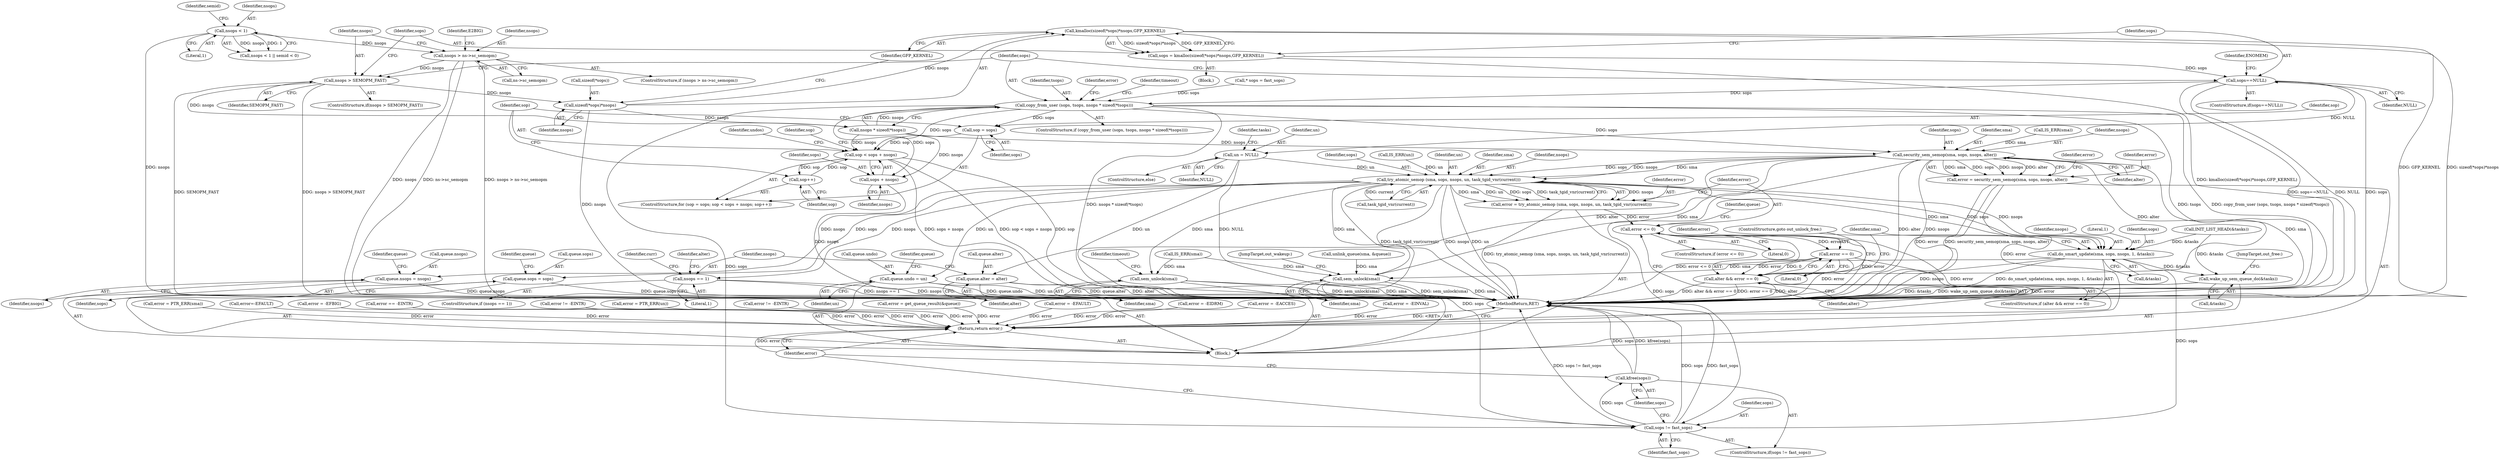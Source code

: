 digraph "0_linux_6062a8dc0517bce23e3c2f7d2fea5e22411269a3_0@API" {
"1000183" [label="(Call,kmalloc(sizeof(*sops)*nsops,GFP_KERNEL))"];
"1000184" [label="(Call,sizeof(*sops)*nsops)"];
"1000177" [label="(Call,nsops > SEMOPM_FAST)"];
"1000168" [label="(Call,nsops > ns->sc_semopm)"];
"1000158" [label="(Call,nsops < 1)"];
"1000181" [label="(Call,sops = kmalloc(sizeof(*sops)*nsops,GFP_KERNEL))"];
"1000191" [label="(Call,sops==NULL)"];
"1000198" [label="(Call,copy_from_user (sops, tsops, nsops * sizeof(*tsops)))"];
"1000263" [label="(Call,sop = sops)"];
"1000266" [label="(Call,sop < sops + nsops)"];
"1000271" [label="(Call,sop++)"];
"1000268" [label="(Call,sops + nsops)"];
"1000378" [label="(Call,security_sem_semop(sma, sops, nsops, alter))"];
"1000376" [label="(Call,error = security_sem_semop(sma, sops, nsops, alter))"];
"1000631" [label="(Return,return error;)"];
"1000415" [label="(Call,try_atomic_semop (sma, sops, nsops, un, task_tgid_vnr(current)))"];
"1000413" [label="(Call,error = try_atomic_semop (sma, sops, nsops, un, task_tgid_vnr(current)))"];
"1000423" [label="(Call,error <= 0)"];
"1000430" [label="(Call,error == 0)"];
"1000428" [label="(Call,alter && error == 0)"];
"1000433" [label="(Call,do_smart_update(sma, sops, nsops, 1, &tasks))"];
"1000618" [label="(Call,sem_unlock(sma))"];
"1000621" [label="(Call,wake_up_sem_queue_do(&tasks))"];
"1000626" [label="(Call,sops != fast_sops)"];
"1000629" [label="(Call,kfree(sops))"];
"1000441" [label="(Call,queue.sops = sops)"];
"1000446" [label="(Call,queue.nsops = nsops)"];
"1000451" [label="(Call,queue.undo = un)"];
"1000468" [label="(Call,nsops == 1)"];
"1000548" [label="(Call,sem_unlock(sma))"];
"1000462" [label="(Call,queue.alter = alter)"];
"1000321" [label="(Call,un = NULL)"];
"1000249" [label="(Call,error = -EINVAL)"];
"1000189" [label="(Identifier,GFP_KERNEL)"];
"1000265" [label="(Identifier,sops)"];
"1000326" [label="(Identifier,tasks)"];
"1000382" [label="(Identifier,alter)"];
"1000453" [label="(Identifier,queue)"];
"1000199" [label="(Identifier,sops)"];
"1000340" [label="(Call,error = PTR_ERR(sma))"];
"1000469" [label="(Identifier,nsops)"];
"1000197" [label="(ControlStructure,if (copy_from_user (sops, tsops, nsops * sizeof(*tsops))))"];
"1000180" [label="(Block,)"];
"1000551" [label="(Identifier,timeout)"];
"1000451" [label="(Call,queue.undo = un)"];
"1000622" [label="(Call,&tasks)"];
"1000207" [label="(Call,error=-EFAULT)"];
"1000628" [label="(Identifier,fast_sops)"];
"1000191" [label="(Call,sops==NULL)"];
"1000304" [label="(Identifier,undos)"];
"1000376" [label="(Call,error = security_sem_semop(sma, sops, nsops, alter))"];
"1000582" [label="(Call,IS_ERR(sma))"];
"1000176" [label="(ControlStructure,if(nsops > SEMOPM_FAST))"];
"1000345" [label="(Call,error = -EFBIG)"];
"1000128" [label="(Call,* sops = fast_sops)"];
"1000377" [label="(Identifier,error)"];
"1000470" [label="(Literal,1)"];
"1000175" [label="(Identifier,E2BIG)"];
"1000158" [label="(Call,nsops < 1)"];
"1000415" [label="(Call,try_atomic_semop (sma, sops, nsops, un, task_tgid_vnr(current)))"];
"1000271" [label="(Call,sop++)"];
"1000162" [label="(Identifier,semid)"];
"1000436" [label="(Identifier,nsops)"];
"1000632" [label="(Identifier,error)"];
"1000188" [label="(Identifier,nsops)"];
"1000433" [label="(Call,do_smart_update(sma, sops, nsops, 1, &tasks))"];
"1000418" [label="(Identifier,nsops)"];
"1000625" [label="(ControlStructure,if(sops != fast_sops))"];
"1000466" [label="(Identifier,alter)"];
"1000437" [label="(Literal,1)"];
"1000277" [label="(Identifier,sop)"];
"1000605" [label="(Call,error == -EINTR)"];
"1000620" [label="(JumpTarget,out_wakeup:)"];
"1000455" [label="(Identifier,un)"];
"1000182" [label="(Identifier,sops)"];
"1000179" [label="(Identifier,SEMOPM_FAST)"];
"1000435" [label="(Identifier,sops)"];
"1000587" [label="(Call,error != -EINTR)"];
"1000630" [label="(Identifier,sops)"];
"1000266" [label="(Call,sop < sops + nsops)"];
"1000413" [label="(Call,error = try_atomic_semop (sma, sops, nsops, un, task_tgid_vnr(current)))"];
"1000178" [label="(Identifier,nsops)"];
"1000422" [label="(ControlStructure,if (error <= 0))"];
"1000323" [label="(Identifier,NULL)"];
"1000428" [label="(Call,alter && error == 0)"];
"1000432" [label="(Literal,0)"];
"1000322" [label="(Identifier,un)"];
"1000434" [label="(Identifier,sma)"];
"1000200" [label="(Identifier,tsops)"];
"1000159" [label="(Identifier,nsops)"];
"1000450" [label="(Identifier,nsops)"];
"1000618" [label="(Call,sem_unlock(sma))"];
"1000633" [label="(MethodReturn,RET)"];
"1000201" [label="(Call,nsops * sizeof(*tsops))"];
"1000169" [label="(Identifier,nsops)"];
"1000613" [label="(Call,unlink_queue(sma, &queue))"];
"1000160" [label="(Literal,1)"];
"1000430" [label="(Call,error == 0)"];
"1000474" [label="(Identifier,curr)"];
"1000438" [label="(Call,&tasks)"];
"1000448" [label="(Identifier,queue)"];
"1000446" [label="(Call,queue.nsops = nsops)"];
"1000417" [label="(Identifier,sops)"];
"1000324" [label="(Call,INIT_LIST_HEAD(&tasks))"];
"1000268" [label="(Call,sops + nsops)"];
"1000184" [label="(Call,sizeof(*sops)*nsops)"];
"1000312" [label="(Call,IS_ERR(un))"];
"1000463" [label="(Call,queue.alter)"];
"1000443" [label="(Identifier,queue)"];
"1000507" [label="(Identifier,alter)"];
"1000315" [label="(Call,error = PTR_ERR(un))"];
"1000264" [label="(Identifier,sop)"];
"1000425" [label="(Literal,0)"];
"1000631" [label="(Return,return error;)"];
"1000270" [label="(Identifier,nsops)"];
"1000380" [label="(Identifier,sops)"];
"1000564" [label="(Call,error != -EINTR)"];
"1000193" [label="(Identifier,NULL)"];
"1000379" [label="(Identifier,sma)"];
"1000431" [label="(Identifier,error)"];
"1000629" [label="(Call,kfree(sops))"];
"1000190" [label="(ControlStructure,if(sops==NULL))"];
"1000208" [label="(Identifier,error)"];
"1000320" [label="(ControlStructure,else)"];
"1000548" [label="(Call,sem_unlock(sma))"];
"1000419" [label="(Identifier,un)"];
"1000627" [label="(Identifier,sops)"];
"1000263" [label="(Call,sop = sops)"];
"1000272" [label="(Identifier,sop)"];
"1000626" [label="(Call,sops != fast_sops)"];
"1000198" [label="(Call,copy_from_user (sops, tsops, nsops * sizeof(*tsops)))"];
"1000192" [label="(Identifier,sops)"];
"1000183" [label="(Call,kmalloc(sizeof(*sops)*nsops,GFP_KERNEL))"];
"1000334" [label="(Call,IS_ERR(sma))"];
"1000442" [label="(Call,queue.sops)"];
"1000185" [label="(Call,sizeof(*sops))"];
"1000576" [label="(Call,error = get_queue_result(&queue))"];
"1000177" [label="(Call,nsops > SEMOPM_FAST)"];
"1000423" [label="(Call,error <= 0)"];
"1000462" [label="(Call,queue.alter = alter)"];
"1000429" [label="(Identifier,alter)"];
"1000624" [label="(JumpTarget,out_free:)"];
"1000549" [label="(Identifier,sma)"];
"1000468" [label="(Call,nsops == 1)"];
"1000619" [label="(Identifier,sma)"];
"1000420" [label="(Call,task_tgid_vnr(current))"];
"1000452" [label="(Call,queue.undo)"];
"1000170" [label="(Call,ns->sc_semopm)"];
"1000267" [label="(Identifier,sop)"];
"1000157" [label="(Call,nsops < 1 || semid < 0)"];
"1000167" [label="(ControlStructure,if (nsops > ns->sc_semopm))"];
"1000447" [label="(Call,queue.nsops)"];
"1000196" [label="(Identifier,ENOMEM)"];
"1000225" [label="(Call,error = -EFAULT)"];
"1000119" [label="(Block,)"];
"1000213" [label="(Identifier,timeout)"];
"1000440" [label="(ControlStructure,goto out_unlock_free;)"];
"1000424" [label="(Identifier,error)"];
"1000427" [label="(ControlStructure,if (alter && error == 0))"];
"1000168" [label="(Call,nsops > ns->sc_semopm)"];
"1000262" [label="(ControlStructure,for (sop = sops; sop < sops + nsops; sop++))"];
"1000388" [label="(Call,error = -EIDRM)"];
"1000441" [label="(Call,queue.sops = sops)"];
"1000621" [label="(Call,wake_up_sem_queue_do(&tasks))"];
"1000269" [label="(Identifier,sops)"];
"1000467" [label="(ControlStructure,if (nsops == 1))"];
"1000378" [label="(Call,security_sem_semop(sma, sops, nsops, alter))"];
"1000358" [label="(Call,error = -EACCES)"];
"1000445" [label="(Identifier,sops)"];
"1000458" [label="(Identifier,queue)"];
"1000414" [label="(Identifier,error)"];
"1000181" [label="(Call,sops = kmalloc(sizeof(*sops)*nsops,GFP_KERNEL))"];
"1000321" [label="(Call,un = NULL)"];
"1000381" [label="(Identifier,nsops)"];
"1000384" [label="(Identifier,error)"];
"1000416" [label="(Identifier,sma)"];
"1000183" -> "1000181"  [label="AST: "];
"1000183" -> "1000189"  [label="CFG: "];
"1000184" -> "1000183"  [label="AST: "];
"1000189" -> "1000183"  [label="AST: "];
"1000181" -> "1000183"  [label="CFG: "];
"1000183" -> "1000633"  [label="DDG: GFP_KERNEL"];
"1000183" -> "1000633"  [label="DDG: sizeof(*sops)*nsops"];
"1000183" -> "1000181"  [label="DDG: sizeof(*sops)*nsops"];
"1000183" -> "1000181"  [label="DDG: GFP_KERNEL"];
"1000184" -> "1000183"  [label="DDG: nsops"];
"1000184" -> "1000188"  [label="CFG: "];
"1000185" -> "1000184"  [label="AST: "];
"1000188" -> "1000184"  [label="AST: "];
"1000189" -> "1000184"  [label="CFG: "];
"1000184" -> "1000633"  [label="DDG: nsops"];
"1000177" -> "1000184"  [label="DDG: nsops"];
"1000184" -> "1000201"  [label="DDG: nsops"];
"1000177" -> "1000176"  [label="AST: "];
"1000177" -> "1000179"  [label="CFG: "];
"1000178" -> "1000177"  [label="AST: "];
"1000179" -> "1000177"  [label="AST: "];
"1000182" -> "1000177"  [label="CFG: "];
"1000199" -> "1000177"  [label="CFG: "];
"1000177" -> "1000633"  [label="DDG: SEMOPM_FAST"];
"1000177" -> "1000633"  [label="DDG: nsops > SEMOPM_FAST"];
"1000168" -> "1000177"  [label="DDG: nsops"];
"1000177" -> "1000201"  [label="DDG: nsops"];
"1000168" -> "1000167"  [label="AST: "];
"1000168" -> "1000170"  [label="CFG: "];
"1000169" -> "1000168"  [label="AST: "];
"1000170" -> "1000168"  [label="AST: "];
"1000175" -> "1000168"  [label="CFG: "];
"1000178" -> "1000168"  [label="CFG: "];
"1000168" -> "1000633"  [label="DDG: nsops > ns->sc_semopm"];
"1000168" -> "1000633"  [label="DDG: nsops"];
"1000168" -> "1000633"  [label="DDG: ns->sc_semopm"];
"1000158" -> "1000168"  [label="DDG: nsops"];
"1000158" -> "1000157"  [label="AST: "];
"1000158" -> "1000160"  [label="CFG: "];
"1000159" -> "1000158"  [label="AST: "];
"1000160" -> "1000158"  [label="AST: "];
"1000162" -> "1000158"  [label="CFG: "];
"1000157" -> "1000158"  [label="CFG: "];
"1000158" -> "1000633"  [label="DDG: nsops"];
"1000158" -> "1000157"  [label="DDG: nsops"];
"1000158" -> "1000157"  [label="DDG: 1"];
"1000181" -> "1000180"  [label="AST: "];
"1000182" -> "1000181"  [label="AST: "];
"1000192" -> "1000181"  [label="CFG: "];
"1000181" -> "1000633"  [label="DDG: kmalloc(sizeof(*sops)*nsops,GFP_KERNEL)"];
"1000181" -> "1000191"  [label="DDG: sops"];
"1000191" -> "1000190"  [label="AST: "];
"1000191" -> "1000193"  [label="CFG: "];
"1000192" -> "1000191"  [label="AST: "];
"1000193" -> "1000191"  [label="AST: "];
"1000196" -> "1000191"  [label="CFG: "];
"1000199" -> "1000191"  [label="CFG: "];
"1000191" -> "1000633"  [label="DDG: sops==NULL"];
"1000191" -> "1000633"  [label="DDG: NULL"];
"1000191" -> "1000633"  [label="DDG: sops"];
"1000191" -> "1000198"  [label="DDG: sops"];
"1000191" -> "1000321"  [label="DDG: NULL"];
"1000198" -> "1000197"  [label="AST: "];
"1000198" -> "1000201"  [label="CFG: "];
"1000199" -> "1000198"  [label="AST: "];
"1000200" -> "1000198"  [label="AST: "];
"1000201" -> "1000198"  [label="AST: "];
"1000208" -> "1000198"  [label="CFG: "];
"1000213" -> "1000198"  [label="CFG: "];
"1000198" -> "1000633"  [label="DDG: nsops * sizeof(*tsops)"];
"1000198" -> "1000633"  [label="DDG: tsops"];
"1000198" -> "1000633"  [label="DDG: copy_from_user (sops, tsops, nsops * sizeof(*tsops))"];
"1000128" -> "1000198"  [label="DDG: sops"];
"1000201" -> "1000198"  [label="DDG: nsops"];
"1000198" -> "1000263"  [label="DDG: sops"];
"1000198" -> "1000266"  [label="DDG: sops"];
"1000198" -> "1000268"  [label="DDG: sops"];
"1000198" -> "1000378"  [label="DDG: sops"];
"1000198" -> "1000626"  [label="DDG: sops"];
"1000263" -> "1000262"  [label="AST: "];
"1000263" -> "1000265"  [label="CFG: "];
"1000264" -> "1000263"  [label="AST: "];
"1000265" -> "1000263"  [label="AST: "];
"1000267" -> "1000263"  [label="CFG: "];
"1000263" -> "1000266"  [label="DDG: sop"];
"1000266" -> "1000262"  [label="AST: "];
"1000266" -> "1000268"  [label="CFG: "];
"1000267" -> "1000266"  [label="AST: "];
"1000268" -> "1000266"  [label="AST: "];
"1000277" -> "1000266"  [label="CFG: "];
"1000304" -> "1000266"  [label="CFG: "];
"1000266" -> "1000633"  [label="DDG: sop"];
"1000266" -> "1000633"  [label="DDG: sops + nsops"];
"1000266" -> "1000633"  [label="DDG: sop < sops + nsops"];
"1000271" -> "1000266"  [label="DDG: sop"];
"1000201" -> "1000266"  [label="DDG: nsops"];
"1000266" -> "1000271"  [label="DDG: sop"];
"1000271" -> "1000262"  [label="AST: "];
"1000271" -> "1000272"  [label="CFG: "];
"1000272" -> "1000271"  [label="AST: "];
"1000267" -> "1000271"  [label="CFG: "];
"1000268" -> "1000270"  [label="CFG: "];
"1000269" -> "1000268"  [label="AST: "];
"1000270" -> "1000268"  [label="AST: "];
"1000268" -> "1000633"  [label="DDG: nsops"];
"1000201" -> "1000268"  [label="DDG: nsops"];
"1000378" -> "1000376"  [label="AST: "];
"1000378" -> "1000382"  [label="CFG: "];
"1000379" -> "1000378"  [label="AST: "];
"1000380" -> "1000378"  [label="AST: "];
"1000381" -> "1000378"  [label="AST: "];
"1000382" -> "1000378"  [label="AST: "];
"1000376" -> "1000378"  [label="CFG: "];
"1000378" -> "1000633"  [label="DDG: sma"];
"1000378" -> "1000633"  [label="DDG: alter"];
"1000378" -> "1000633"  [label="DDG: nsops"];
"1000378" -> "1000376"  [label="DDG: sma"];
"1000378" -> "1000376"  [label="DDG: sops"];
"1000378" -> "1000376"  [label="DDG: nsops"];
"1000378" -> "1000376"  [label="DDG: alter"];
"1000334" -> "1000378"  [label="DDG: sma"];
"1000201" -> "1000378"  [label="DDG: nsops"];
"1000378" -> "1000415"  [label="DDG: sma"];
"1000378" -> "1000415"  [label="DDG: sops"];
"1000378" -> "1000415"  [label="DDG: nsops"];
"1000378" -> "1000428"  [label="DDG: alter"];
"1000378" -> "1000462"  [label="DDG: alter"];
"1000378" -> "1000618"  [label="DDG: sma"];
"1000378" -> "1000626"  [label="DDG: sops"];
"1000376" -> "1000119"  [label="AST: "];
"1000377" -> "1000376"  [label="AST: "];
"1000384" -> "1000376"  [label="CFG: "];
"1000376" -> "1000633"  [label="DDG: error"];
"1000376" -> "1000633"  [label="DDG: security_sem_semop(sma, sops, nsops, alter)"];
"1000376" -> "1000631"  [label="DDG: error"];
"1000631" -> "1000119"  [label="AST: "];
"1000631" -> "1000632"  [label="CFG: "];
"1000632" -> "1000631"  [label="AST: "];
"1000633" -> "1000631"  [label="CFG: "];
"1000631" -> "1000633"  [label="DDG: <RET>"];
"1000632" -> "1000631"  [label="DDG: error"];
"1000388" -> "1000631"  [label="DDG: error"];
"1000576" -> "1000631"  [label="DDG: error"];
"1000587" -> "1000631"  [label="DDG: error"];
"1000207" -> "1000631"  [label="DDG: error"];
"1000423" -> "1000631"  [label="DDG: error"];
"1000605" -> "1000631"  [label="DDG: error"];
"1000340" -> "1000631"  [label="DDG: error"];
"1000358" -> "1000631"  [label="DDG: error"];
"1000315" -> "1000631"  [label="DDG: error"];
"1000225" -> "1000631"  [label="DDG: error"];
"1000564" -> "1000631"  [label="DDG: error"];
"1000430" -> "1000631"  [label="DDG: error"];
"1000249" -> "1000631"  [label="DDG: error"];
"1000345" -> "1000631"  [label="DDG: error"];
"1000415" -> "1000413"  [label="AST: "];
"1000415" -> "1000420"  [label="CFG: "];
"1000416" -> "1000415"  [label="AST: "];
"1000417" -> "1000415"  [label="AST: "];
"1000418" -> "1000415"  [label="AST: "];
"1000419" -> "1000415"  [label="AST: "];
"1000420" -> "1000415"  [label="AST: "];
"1000413" -> "1000415"  [label="CFG: "];
"1000415" -> "1000633"  [label="DDG: task_tgid_vnr(current)"];
"1000415" -> "1000633"  [label="DDG: nsops"];
"1000415" -> "1000633"  [label="DDG: un"];
"1000415" -> "1000413"  [label="DDG: nsops"];
"1000415" -> "1000413"  [label="DDG: sma"];
"1000415" -> "1000413"  [label="DDG: un"];
"1000415" -> "1000413"  [label="DDG: sops"];
"1000415" -> "1000413"  [label="DDG: task_tgid_vnr(current)"];
"1000312" -> "1000415"  [label="DDG: un"];
"1000321" -> "1000415"  [label="DDG: un"];
"1000420" -> "1000415"  [label="DDG: current"];
"1000415" -> "1000433"  [label="DDG: sma"];
"1000415" -> "1000433"  [label="DDG: sops"];
"1000415" -> "1000433"  [label="DDG: nsops"];
"1000415" -> "1000441"  [label="DDG: sops"];
"1000415" -> "1000446"  [label="DDG: nsops"];
"1000415" -> "1000451"  [label="DDG: un"];
"1000415" -> "1000468"  [label="DDG: nsops"];
"1000415" -> "1000548"  [label="DDG: sma"];
"1000415" -> "1000618"  [label="DDG: sma"];
"1000415" -> "1000626"  [label="DDG: sops"];
"1000413" -> "1000119"  [label="AST: "];
"1000414" -> "1000413"  [label="AST: "];
"1000424" -> "1000413"  [label="CFG: "];
"1000413" -> "1000633"  [label="DDG: try_atomic_semop (sma, sops, nsops, un, task_tgid_vnr(current))"];
"1000413" -> "1000423"  [label="DDG: error"];
"1000423" -> "1000422"  [label="AST: "];
"1000423" -> "1000425"  [label="CFG: "];
"1000424" -> "1000423"  [label="AST: "];
"1000425" -> "1000423"  [label="AST: "];
"1000429" -> "1000423"  [label="CFG: "];
"1000443" -> "1000423"  [label="CFG: "];
"1000423" -> "1000633"  [label="DDG: error <= 0"];
"1000423" -> "1000633"  [label="DDG: error"];
"1000423" -> "1000430"  [label="DDG: error"];
"1000430" -> "1000428"  [label="AST: "];
"1000430" -> "1000432"  [label="CFG: "];
"1000431" -> "1000430"  [label="AST: "];
"1000432" -> "1000430"  [label="AST: "];
"1000428" -> "1000430"  [label="CFG: "];
"1000430" -> "1000633"  [label="DDG: error"];
"1000430" -> "1000428"  [label="DDG: error"];
"1000430" -> "1000428"  [label="DDG: 0"];
"1000428" -> "1000427"  [label="AST: "];
"1000428" -> "1000429"  [label="CFG: "];
"1000429" -> "1000428"  [label="AST: "];
"1000434" -> "1000428"  [label="CFG: "];
"1000440" -> "1000428"  [label="CFG: "];
"1000428" -> "1000633"  [label="DDG: alter && error == 0"];
"1000428" -> "1000633"  [label="DDG: error == 0"];
"1000428" -> "1000633"  [label="DDG: alter"];
"1000433" -> "1000427"  [label="AST: "];
"1000433" -> "1000438"  [label="CFG: "];
"1000434" -> "1000433"  [label="AST: "];
"1000435" -> "1000433"  [label="AST: "];
"1000436" -> "1000433"  [label="AST: "];
"1000437" -> "1000433"  [label="AST: "];
"1000438" -> "1000433"  [label="AST: "];
"1000440" -> "1000433"  [label="CFG: "];
"1000433" -> "1000633"  [label="DDG: nsops"];
"1000433" -> "1000633"  [label="DDG: do_smart_update(sma, sops, nsops, 1, &tasks)"];
"1000324" -> "1000433"  [label="DDG: &tasks"];
"1000433" -> "1000618"  [label="DDG: sma"];
"1000433" -> "1000621"  [label="DDG: &tasks"];
"1000433" -> "1000626"  [label="DDG: sops"];
"1000618" -> "1000119"  [label="AST: "];
"1000618" -> "1000619"  [label="CFG: "];
"1000619" -> "1000618"  [label="AST: "];
"1000620" -> "1000618"  [label="CFG: "];
"1000618" -> "1000633"  [label="DDG: sem_unlock(sma)"];
"1000618" -> "1000633"  [label="DDG: sma"];
"1000613" -> "1000618"  [label="DDG: sma"];
"1000582" -> "1000618"  [label="DDG: sma"];
"1000621" -> "1000119"  [label="AST: "];
"1000621" -> "1000622"  [label="CFG: "];
"1000622" -> "1000621"  [label="AST: "];
"1000624" -> "1000621"  [label="CFG: "];
"1000621" -> "1000633"  [label="DDG: &tasks"];
"1000621" -> "1000633"  [label="DDG: wake_up_sem_queue_do(&tasks)"];
"1000324" -> "1000621"  [label="DDG: &tasks"];
"1000626" -> "1000625"  [label="AST: "];
"1000626" -> "1000628"  [label="CFG: "];
"1000627" -> "1000626"  [label="AST: "];
"1000628" -> "1000626"  [label="AST: "];
"1000630" -> "1000626"  [label="CFG: "];
"1000632" -> "1000626"  [label="CFG: "];
"1000626" -> "1000633"  [label="DDG: sops != fast_sops"];
"1000626" -> "1000633"  [label="DDG: sops"];
"1000626" -> "1000633"  [label="DDG: fast_sops"];
"1000626" -> "1000629"  [label="DDG: sops"];
"1000629" -> "1000625"  [label="AST: "];
"1000629" -> "1000630"  [label="CFG: "];
"1000630" -> "1000629"  [label="AST: "];
"1000632" -> "1000629"  [label="CFG: "];
"1000629" -> "1000633"  [label="DDG: sops"];
"1000629" -> "1000633"  [label="DDG: kfree(sops)"];
"1000441" -> "1000119"  [label="AST: "];
"1000441" -> "1000445"  [label="CFG: "];
"1000442" -> "1000441"  [label="AST: "];
"1000445" -> "1000441"  [label="AST: "];
"1000448" -> "1000441"  [label="CFG: "];
"1000441" -> "1000633"  [label="DDG: queue.sops"];
"1000446" -> "1000119"  [label="AST: "];
"1000446" -> "1000450"  [label="CFG: "];
"1000447" -> "1000446"  [label="AST: "];
"1000450" -> "1000446"  [label="AST: "];
"1000453" -> "1000446"  [label="CFG: "];
"1000446" -> "1000633"  [label="DDG: queue.nsops"];
"1000451" -> "1000119"  [label="AST: "];
"1000451" -> "1000455"  [label="CFG: "];
"1000452" -> "1000451"  [label="AST: "];
"1000455" -> "1000451"  [label="AST: "];
"1000458" -> "1000451"  [label="CFG: "];
"1000451" -> "1000633"  [label="DDG: un"];
"1000451" -> "1000633"  [label="DDG: queue.undo"];
"1000468" -> "1000467"  [label="AST: "];
"1000468" -> "1000470"  [label="CFG: "];
"1000469" -> "1000468"  [label="AST: "];
"1000470" -> "1000468"  [label="AST: "];
"1000474" -> "1000468"  [label="CFG: "];
"1000507" -> "1000468"  [label="CFG: "];
"1000468" -> "1000633"  [label="DDG: nsops == 1"];
"1000468" -> "1000633"  [label="DDG: nsops"];
"1000548" -> "1000119"  [label="AST: "];
"1000548" -> "1000549"  [label="CFG: "];
"1000549" -> "1000548"  [label="AST: "];
"1000551" -> "1000548"  [label="CFG: "];
"1000548" -> "1000633"  [label="DDG: sem_unlock(sma)"];
"1000548" -> "1000633"  [label="DDG: sma"];
"1000582" -> "1000548"  [label="DDG: sma"];
"1000462" -> "1000119"  [label="AST: "];
"1000462" -> "1000466"  [label="CFG: "];
"1000463" -> "1000462"  [label="AST: "];
"1000466" -> "1000462"  [label="AST: "];
"1000469" -> "1000462"  [label="CFG: "];
"1000462" -> "1000633"  [label="DDG: queue.alter"];
"1000462" -> "1000633"  [label="DDG: alter"];
"1000321" -> "1000320"  [label="AST: "];
"1000321" -> "1000323"  [label="CFG: "];
"1000322" -> "1000321"  [label="AST: "];
"1000323" -> "1000321"  [label="AST: "];
"1000326" -> "1000321"  [label="CFG: "];
"1000321" -> "1000633"  [label="DDG: un"];
"1000321" -> "1000633"  [label="DDG: NULL"];
}
